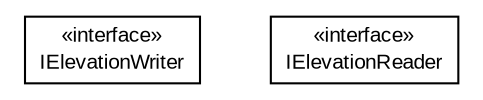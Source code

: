 #!/usr/local/bin/dot
#
# Class diagram 
# Generated by UMLGraph version R5_6-24-gf6e263 (http://www.umlgraph.org/)
#

digraph G {
	edge [fontname="arial",fontsize=10,labelfontname="arial",labelfontsize=10];
	node [fontname="arial",fontsize=10,shape=plaintext];
	nodesep=0.25;
	ranksep=0.5;
	// edu.arizona.biosemantics.semanticmarkup.markupelement.elevation.io.IElevationWriter
	c20637 [label=<<table title="edu.arizona.biosemantics.semanticmarkup.markupelement.elevation.io.IElevationWriter" border="0" cellborder="1" cellspacing="0" cellpadding="2" port="p" href="./IElevationWriter.html">
		<tr><td><table border="0" cellspacing="0" cellpadding="1">
<tr><td align="center" balign="center"> &#171;interface&#187; </td></tr>
<tr><td align="center" balign="center"> IElevationWriter </td></tr>
		</table></td></tr>
		</table>>, URL="./IElevationWriter.html", fontname="arial", fontcolor="black", fontsize=10.0];
	// edu.arizona.biosemantics.semanticmarkup.markupelement.elevation.io.IElevationReader
	c20638 [label=<<table title="edu.arizona.biosemantics.semanticmarkup.markupelement.elevation.io.IElevationReader" border="0" cellborder="1" cellspacing="0" cellpadding="2" port="p" href="./IElevationReader.html">
		<tr><td><table border="0" cellspacing="0" cellpadding="1">
<tr><td align="center" balign="center"> &#171;interface&#187; </td></tr>
<tr><td align="center" balign="center"> IElevationReader </td></tr>
		</table></td></tr>
		</table>>, URL="./IElevationReader.html", fontname="arial", fontcolor="black", fontsize=10.0];
}

